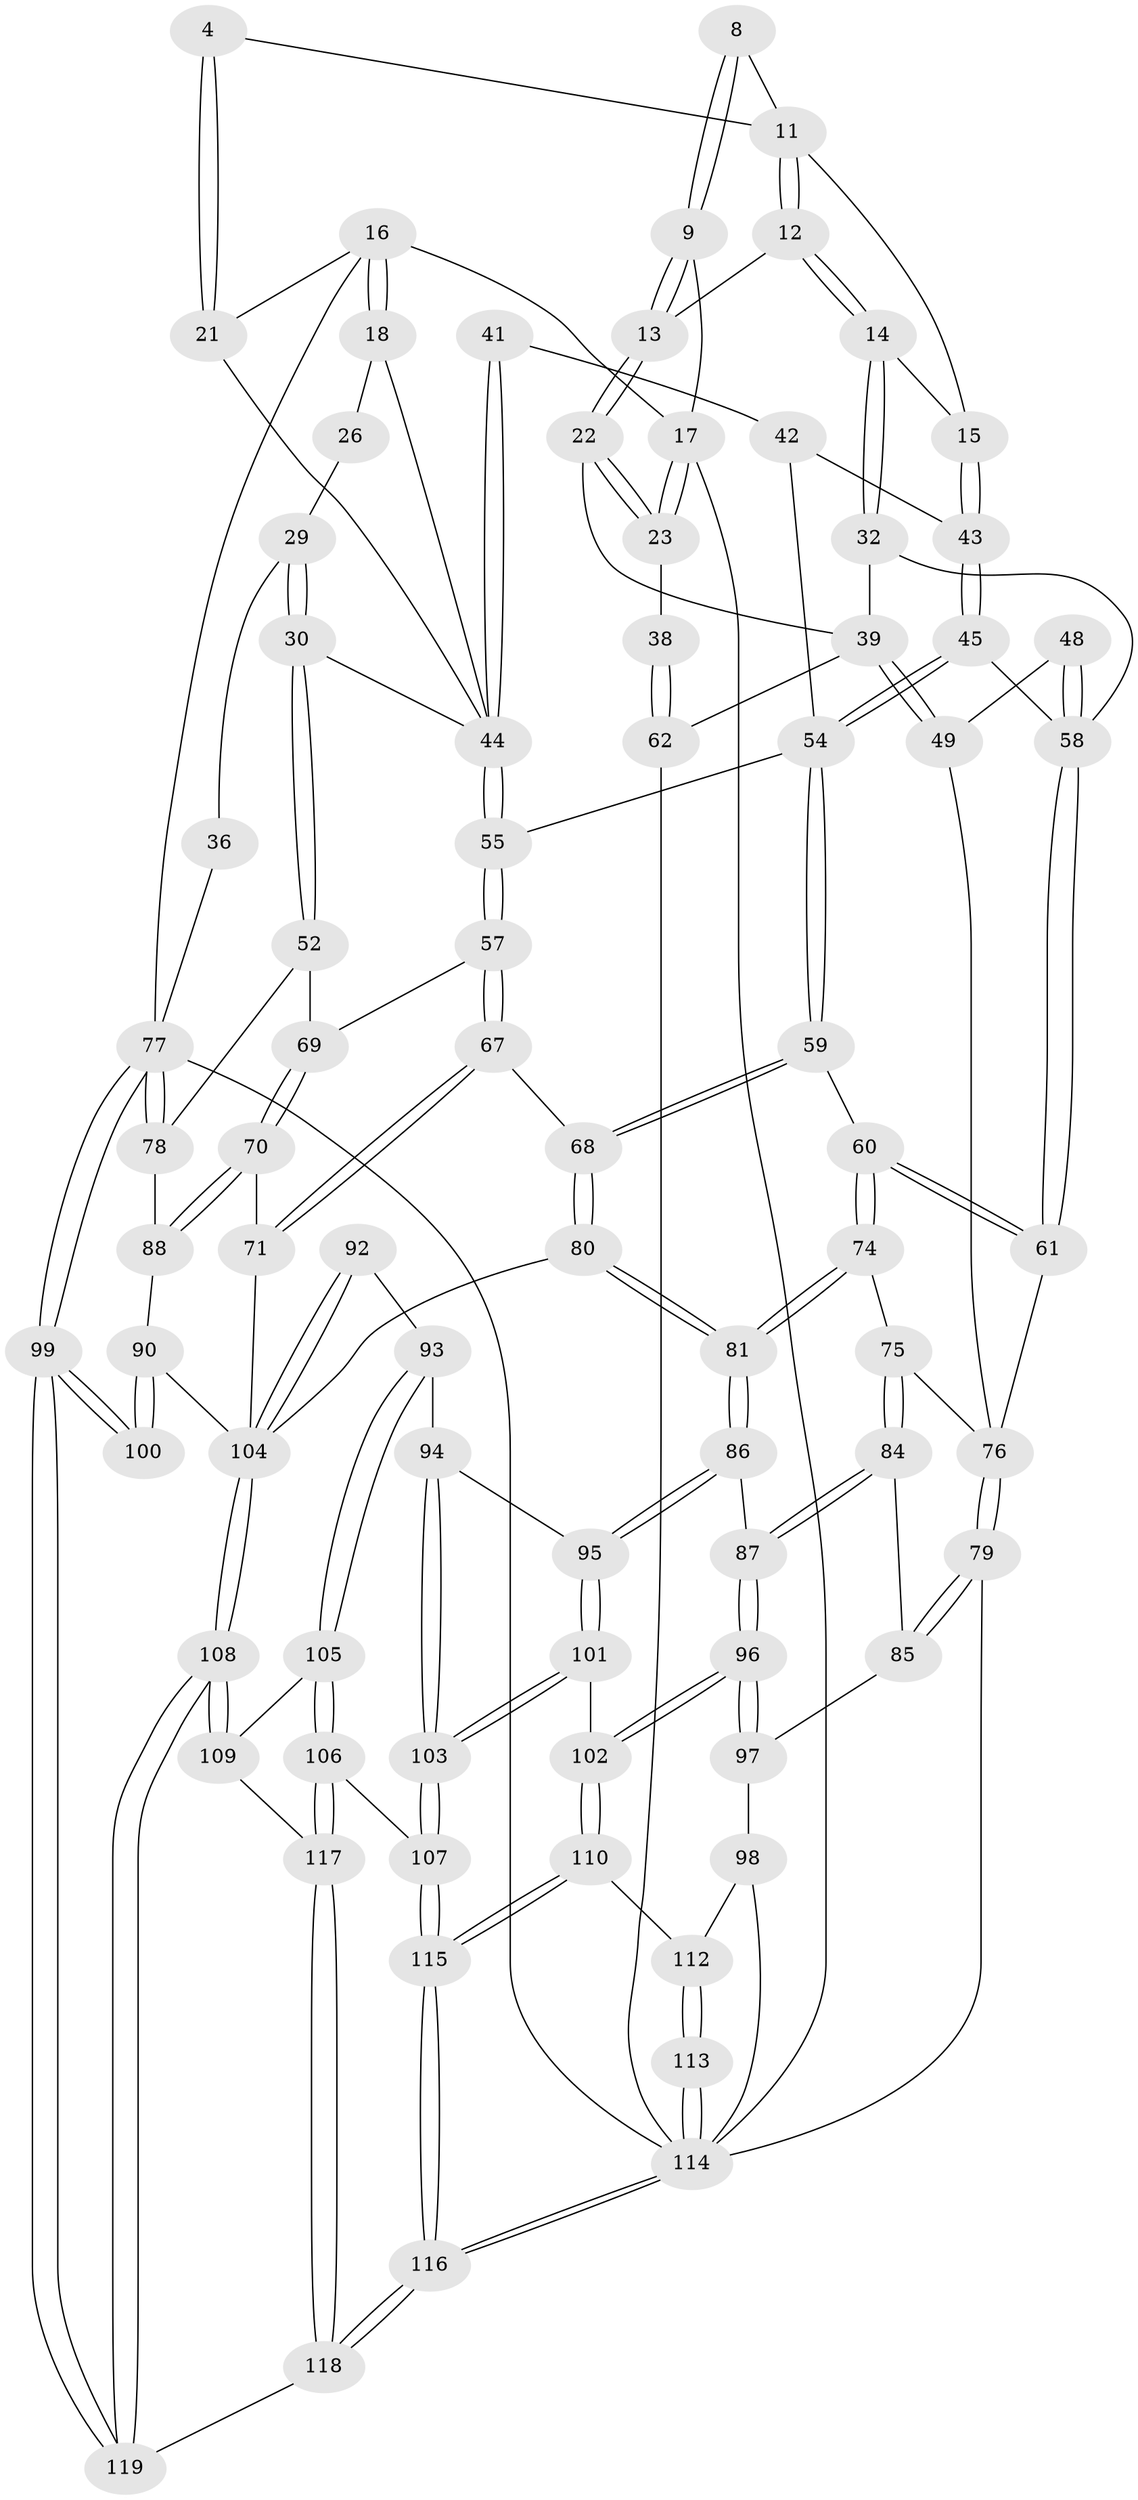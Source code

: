 // original degree distribution, {3: 0.03361344537815126, 4: 0.2184873949579832, 6: 0.226890756302521, 5: 0.5210084033613446}
// Generated by graph-tools (version 1.1) at 2025/05/03/04/25 22:05:53]
// undirected, 83 vertices, 195 edges
graph export_dot {
graph [start="1"]
  node [color=gray90,style=filled];
  4 [pos="+0.34827860746221534+0.10586965815934463"];
  8 [pos="+0.08837381477934302+0.06065228739033208",super="+1"];
  9 [pos="+0.07901462544439909+0.10939956227754079"];
  11 [pos="+0.1509734567008239+0.0555777779927493",super="+3"];
  12 [pos="+0.17235428101299846+0.12064576897702763"];
  13 [pos="+0.07974096829548892+0.12134141501659447"];
  14 [pos="+0.2795999335914035+0.1690802816194851"];
  15 [pos="+0.3242055985438692+0.15205096111617847"];
  16 [pos="+0.6542932239409075+0",super="+7"];
  17 [pos="+0+0",super="+10"];
  18 [pos="+0.7060100167805996+0"];
  21 [pos="+0.5706421642097306+0.2058144444429095",super="+5"];
  22 [pos="+0.053546751180147394+0.13856179223590837"];
  23 [pos="+0+0"];
  26 [pos="+0.7234390510217719+0"];
  29 [pos="+0.7923071015402817+0.26510299587616826",super="+28"];
  30 [pos="+0.7685627726487002+0.3042698216094519"];
  32 [pos="+0.24157045670435567+0.21463152539970268"];
  36 [pos="+0.9468802791239495+0.24169443232815632",super="+27"];
  38 [pos="+0+0.26440042415476117"];
  39 [pos="+0.11065757199278618+0.36659847095701653",super="+34"];
  41 [pos="+0.5607002243066709+0.22420817449080507"];
  42 [pos="+0.4063100908314843+0.26026756371312143"];
  43 [pos="+0.38725876999570485+0.24764156907045157"];
  44 [pos="+0.5798846801164879+0.34346951780671475",super="+31+19+20"];
  45 [pos="+0.3266584809770941+0.3818832063278535"];
  48 [pos="+0.15231654042183482+0.36844758741379974"];
  49 [pos="+0.11099795561126066+0.36683669689122733"];
  52 [pos="+0.7936766679343031+0.3984963074033696",super="+51"];
  54 [pos="+0.4612056579261007+0.5130027772569317",super="+53"];
  55 [pos="+0.5651636367724632+0.37006274435209763"];
  57 [pos="+0.7092879921784733+0.4471304931076183"];
  58 [pos="+0.2199734396852864+0.47796223353129946",super="+46+47"];
  59 [pos="+0.45925015125963664+0.5374834153411325"];
  60 [pos="+0.29922249011084046+0.5546547904388514"];
  61 [pos="+0.22467625712285547+0.5100437337009003"];
  62 [pos="+0+0.43129343528228015",super="+40+37"];
  67 [pos="+0.5622419401762931+0.5849090478638317"];
  68 [pos="+0.4643990862218671+0.5444539231500563"];
  69 [pos="+0.7536914397721075+0.6270221283550111",super="+56"];
  70 [pos="+0.7536217948186511+0.6291305323963354"];
  71 [pos="+0.5972487207006042+0.6221238533239732"];
  74 [pos="+0.2736531987320417+0.6516228630734996"];
  75 [pos="+0.1861941447020382+0.6783140617679908"];
  76 [pos="+0.1680550972637507+0.6562858601280173",super="+66"];
  77 [pos="+1+1",super="+25+35"];
  78 [pos="+1+0.540911361515748",super="+50"];
  79 [pos="+0+0.6431737852572224",super="+64"];
  80 [pos="+0.42369245542946044+0.7000687768666576"];
  81 [pos="+0.321261956227516+0.7642095048467908"];
  84 [pos="+0.17372285621192718+0.7428791702735876"];
  85 [pos="+0.14121749654490667+0.7529620677163862"];
  86 [pos="+0.3186959834338332+0.770314666766843"];
  87 [pos="+0.20178574558059462+0.7605050463792078"];
  88 [pos="+0.8439741186011149+0.7107110433763335"];
  90 [pos="+0.6877670954242681+0.8373013615476637",super="+89"];
  92 [pos="+0.3957407637106131+0.8366955275834564"];
  93 [pos="+0.36969635148651886+0.8341532805977562"];
  94 [pos="+0.3265222656778408+0.7914141055249252"];
  95 [pos="+0.3190152402677784+0.772617430268483"];
  96 [pos="+0.19128328992695035+0.8649460956094849"];
  97 [pos="+0.1306532210335038+0.8003464287989015"];
  98 [pos="+0.07748709402979972+0.8551905067017967"];
  99 [pos="+1+1"];
  100 [pos="+1+1"];
  101 [pos="+0.19470095079461197+0.8717185915147344"];
  102 [pos="+0.19299875630698038+0.8713145781860876"];
  103 [pos="+0.26559441122407584+0.9251446095536472"];
  104 [pos="+0.5938767933452566+0.8732753968543526",super="+91+83"];
  105 [pos="+0.3686131908216585+0.8985282277512814"];
  106 [pos="+0.284297628912508+0.9342092031810797"];
  107 [pos="+0.26737012939388743+0.9300247051831416"];
  108 [pos="+0.5806593608512244+0.9615480341652587"];
  109 [pos="+0.3950958321915912+0.9345860566165198"];
  110 [pos="+0.16499528683815842+0.8881754850916508"];
  112 [pos="+0.08066659261786378+0.8599718744277357",super="+111"];
  113 [pos="+0.05956330383408708+1"];
  114 [pos="+0+1",super="+73"];
  115 [pos="+0.2072685995121928+1"];
  116 [pos="+0.1144729408895944+1"];
  117 [pos="+0.34857797175486466+0.9882191822462314"];
  118 [pos="+0.3753314625145317+1"];
  119 [pos="+0.6125357528946318+1"];
  4 -- 21 [weight=2];
  4 -- 21;
  4 -- 11;
  8 -- 9;
  8 -- 9;
  8 -- 11 [weight=2];
  9 -- 13;
  9 -- 13;
  9 -- 17;
  11 -- 12;
  11 -- 12;
  11 -- 15;
  12 -- 13;
  12 -- 14;
  12 -- 14;
  13 -- 22;
  13 -- 22;
  14 -- 15;
  14 -- 32;
  14 -- 32;
  15 -- 43;
  15 -- 43;
  16 -- 17 [weight=2];
  16 -- 18;
  16 -- 18;
  16 -- 21;
  16 -- 77;
  17 -- 23;
  17 -- 23;
  17 -- 114;
  18 -- 26;
  18 -- 44;
  21 -- 44;
  22 -- 23;
  22 -- 23;
  22 -- 39;
  23 -- 38;
  26 -- 29;
  29 -- 30;
  29 -- 30;
  29 -- 36 [weight=2];
  30 -- 52;
  30 -- 52;
  30 -- 44;
  32 -- 58;
  32 -- 39;
  36 -- 77 [weight=2];
  38 -- 62 [weight=2];
  38 -- 62;
  39 -- 49;
  39 -- 49;
  39 -- 62 [weight=2];
  41 -- 42;
  41 -- 44 [weight=2];
  41 -- 44;
  42 -- 43;
  42 -- 54;
  43 -- 45;
  43 -- 45;
  44 -- 55;
  44 -- 55;
  45 -- 54;
  45 -- 54;
  45 -- 58;
  48 -- 49;
  48 -- 58 [weight=2];
  48 -- 58;
  49 -- 76;
  52 -- 69 [weight=2];
  52 -- 78;
  54 -- 59;
  54 -- 59;
  54 -- 55;
  55 -- 57;
  55 -- 57;
  57 -- 67;
  57 -- 67;
  57 -- 69;
  58 -- 61;
  58 -- 61;
  59 -- 60;
  59 -- 68;
  59 -- 68;
  60 -- 61;
  60 -- 61;
  60 -- 74;
  60 -- 74;
  61 -- 76;
  62 -- 114;
  67 -- 68;
  67 -- 71;
  67 -- 71;
  68 -- 80;
  68 -- 80;
  69 -- 70;
  69 -- 70;
  70 -- 71;
  70 -- 88;
  70 -- 88;
  71 -- 104;
  74 -- 75;
  74 -- 81;
  74 -- 81;
  75 -- 76;
  75 -- 84;
  75 -- 84;
  76 -- 79 [weight=2];
  76 -- 79;
  77 -- 78 [weight=2];
  77 -- 78;
  77 -- 99;
  77 -- 99;
  77 -- 114;
  78 -- 88;
  79 -- 85;
  79 -- 85;
  79 -- 114;
  80 -- 81;
  80 -- 81;
  80 -- 104;
  81 -- 86;
  81 -- 86;
  84 -- 85;
  84 -- 87;
  84 -- 87;
  85 -- 97;
  86 -- 87;
  86 -- 95;
  86 -- 95;
  87 -- 96;
  87 -- 96;
  88 -- 90;
  90 -- 100 [weight=2];
  90 -- 100;
  90 -- 104;
  92 -- 93;
  92 -- 104 [weight=2];
  92 -- 104;
  93 -- 94;
  93 -- 105;
  93 -- 105;
  94 -- 95;
  94 -- 103;
  94 -- 103;
  95 -- 101;
  95 -- 101;
  96 -- 97;
  96 -- 97;
  96 -- 102;
  96 -- 102;
  97 -- 98;
  98 -- 112;
  98 -- 114;
  99 -- 100;
  99 -- 100;
  99 -- 119;
  99 -- 119;
  101 -- 102;
  101 -- 103;
  101 -- 103;
  102 -- 110;
  102 -- 110;
  103 -- 107;
  103 -- 107;
  104 -- 108;
  104 -- 108;
  105 -- 106;
  105 -- 106;
  105 -- 109;
  106 -- 107;
  106 -- 117;
  106 -- 117;
  107 -- 115;
  107 -- 115;
  108 -- 109;
  108 -- 109;
  108 -- 119;
  108 -- 119;
  109 -- 117;
  110 -- 115;
  110 -- 115;
  110 -- 112;
  112 -- 113 [weight=2];
  112 -- 113;
  113 -- 114;
  113 -- 114;
  114 -- 116;
  114 -- 116;
  115 -- 116;
  115 -- 116;
  116 -- 118;
  116 -- 118;
  117 -- 118;
  117 -- 118;
  118 -- 119;
}
